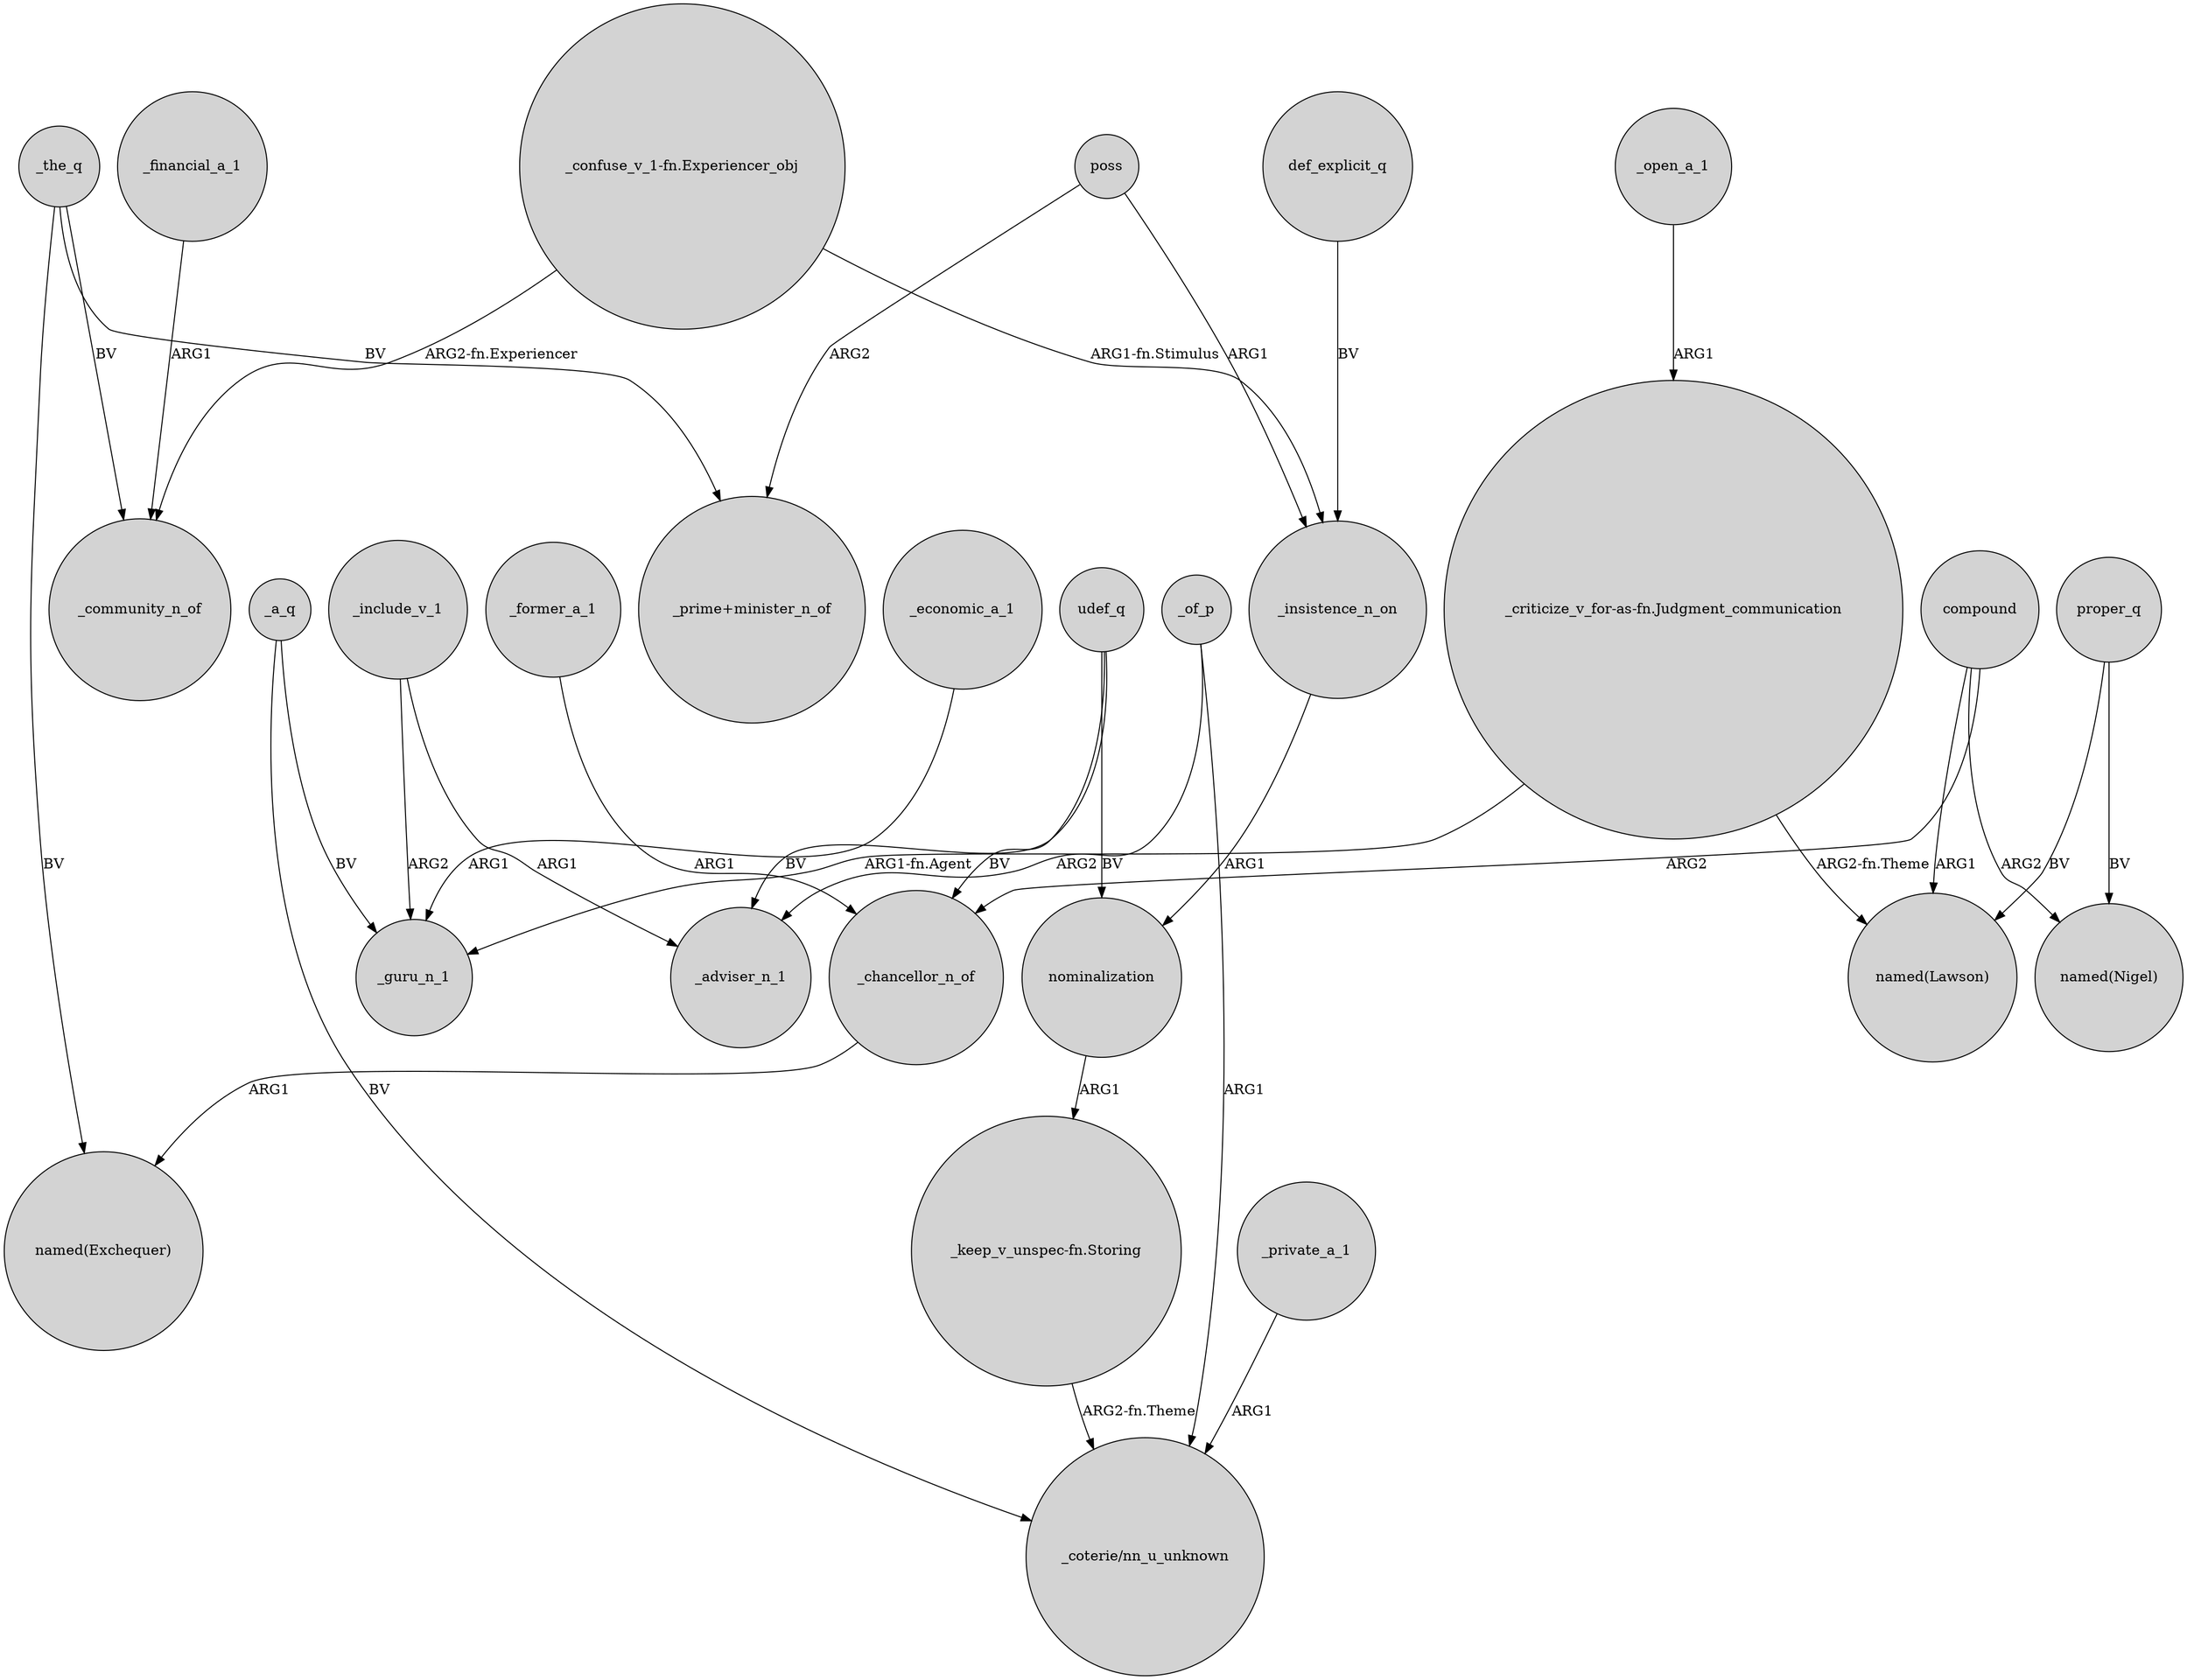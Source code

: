digraph {
	node [shape=circle style=filled]
	"_confuse_v_1-fn.Experiencer_obj" -> _insistence_n_on [label="ARG1-fn.Stimulus"]
	compound -> "named(Nigel)" [label=ARG2]
	_a_q -> "_coterie/nn_u_unknown" [label=BV]
	_the_q -> "_prime+minister_n_of" [label=BV]
	poss -> _insistence_n_on [label=ARG1]
	poss -> "_prime+minister_n_of" [label=ARG2]
	"_confuse_v_1-fn.Experiencer_obj" -> _community_n_of [label="ARG2-fn.Experiencer"]
	proper_q -> "named(Nigel)" [label=BV]
	udef_q -> _adviser_n_1 [label=BV]
	_of_p -> "_coterie/nn_u_unknown" [label=ARG1]
	_include_v_1 -> _guru_n_1 [label=ARG2]
	_former_a_1 -> _chancellor_n_of [label=ARG1]
	_chancellor_n_of -> "named(Exchequer)" [label=ARG1]
	"_criticize_v_for-as-fn.Judgment_communication" -> _guru_n_1 [label="ARG1-fn.Agent"]
	_economic_a_1 -> _guru_n_1 [label=ARG1]
	_insistence_n_on -> nominalization [label=ARG1]
	_open_a_1 -> "_criticize_v_for-as-fn.Judgment_communication" [label=ARG1]
	udef_q -> _chancellor_n_of [label=BV]
	nominalization -> "_keep_v_unspec-fn.Storing" [label=ARG1]
	"_keep_v_unspec-fn.Storing" -> "_coterie/nn_u_unknown" [label="ARG2-fn.Theme"]
	compound -> "named(Lawson)" [label=ARG1]
	proper_q -> "named(Lawson)" [label=BV]
	_a_q -> _guru_n_1 [label=BV]
	udef_q -> nominalization [label=BV]
	_of_p -> _adviser_n_1 [label=ARG2]
	compound -> _chancellor_n_of [label=ARG2]
	_private_a_1 -> "_coterie/nn_u_unknown" [label=ARG1]
	_include_v_1 -> _adviser_n_1 [label=ARG1]
	_the_q -> _community_n_of [label=BV]
	_financial_a_1 -> _community_n_of [label=ARG1]
	def_explicit_q -> _insistence_n_on [label=BV]
	"_criticize_v_for-as-fn.Judgment_communication" -> "named(Lawson)" [label="ARG2-fn.Theme"]
	_the_q -> "named(Exchequer)" [label=BV]
}
